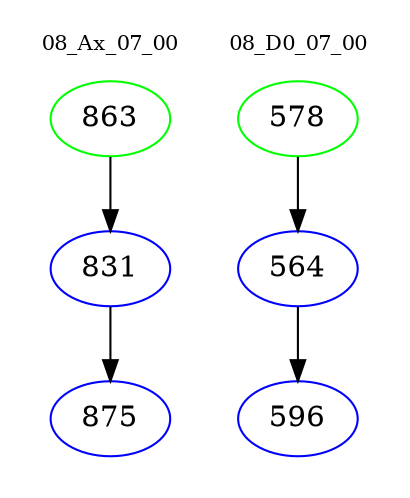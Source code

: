 digraph{
subgraph cluster_0 {
color = white
label = "08_Ax_07_00";
fontsize=10;
T0_863 [label="863", color="green"]
T0_863 -> T0_831 [color="black"]
T0_831 [label="831", color="blue"]
T0_831 -> T0_875 [color="black"]
T0_875 [label="875", color="blue"]
}
subgraph cluster_1 {
color = white
label = "08_D0_07_00";
fontsize=10;
T1_578 [label="578", color="green"]
T1_578 -> T1_564 [color="black"]
T1_564 [label="564", color="blue"]
T1_564 -> T1_596 [color="black"]
T1_596 [label="596", color="blue"]
}
}
